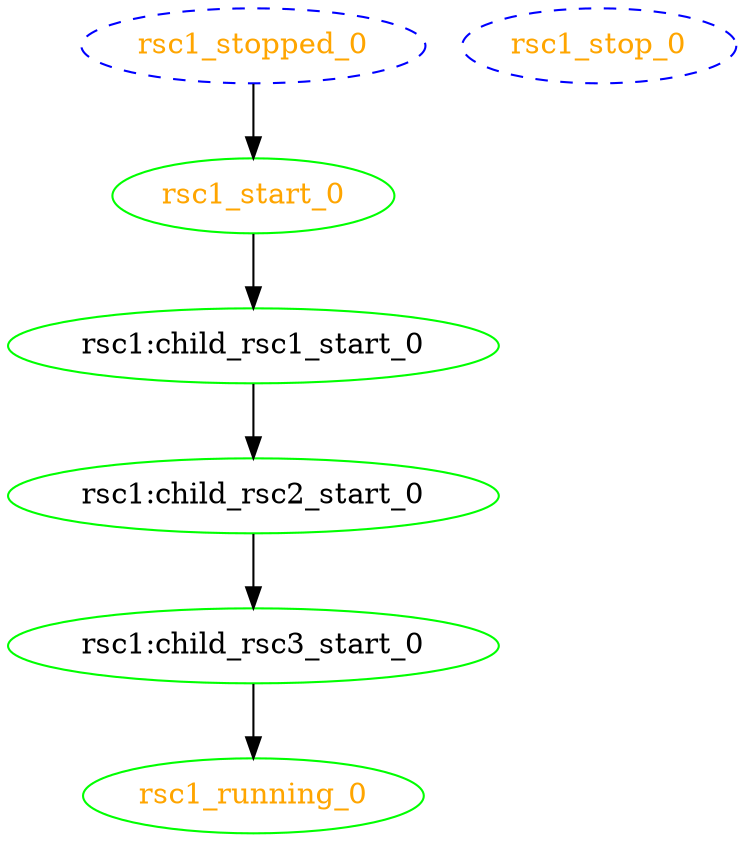 digraph "g" {
	size = "30,30"
"rsc1:child_rsc1_start_0" [ tooltip="node1" color="green" fontcolor="black" ]
"rsc1:child_rsc2_start_0" [ tooltip="node1" color="green" fontcolor="black" ]
"rsc1:child_rsc3_start_0" [ tooltip="node1" color="green" fontcolor="black" ]
"rsc1_start_0" [ tooltip="" color="green" fontcolor="orange" ]
"rsc1_running_0" [ tooltip="" color="green" fontcolor="orange" ]
"rsc1_stop_0" [ style="dashed" color="blue" fontcolor="orange" ]
"rsc1_stopped_0" [ style="dashed" color="blue" fontcolor="orange" ]
"rsc1_start_0" -> "rsc1:child_rsc1_start_0"
"rsc1:child_rsc1_start_0" -> "rsc1:child_rsc2_start_0"
"rsc1:child_rsc2_start_0" -> "rsc1:child_rsc3_start_0"
"rsc1_stopped_0" -> "rsc1_start_0"
"rsc1:child_rsc3_start_0" -> "rsc1_running_0"
}
